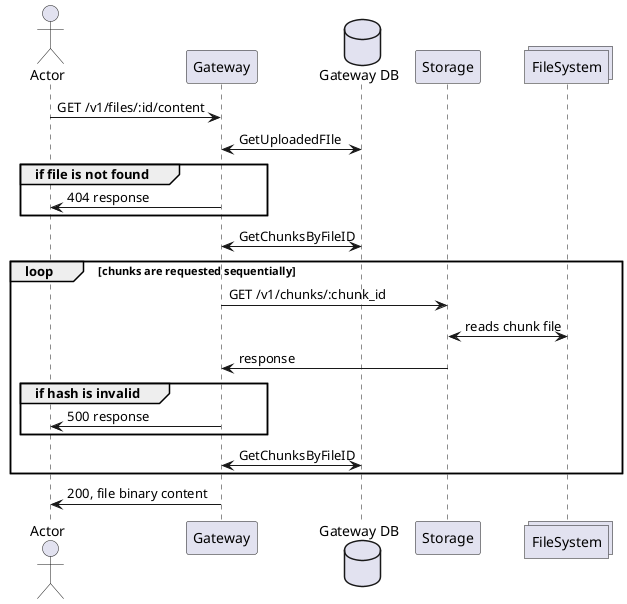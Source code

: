 GET /v1/file/:id/content
@startuml


actor       Actor           as user
participant Gateway         as gw
database    "Gateway DB"    as gw_db
participant Storage         as st
collections  FileSystem     as fs

user -> gw : GET /v1/files/:id/content
gw <-> gw_db : GetUploadedFIle
group if file is not found
    gw -> user: 404 response
end
gw <-> gw_db : GetChunksByFileID

loop chunks are requested sequentially
    gw -> st : GET /v1/chunks/:chunk_id
    st <-> fs : reads chunk file
    st -> gw : response
    group if hash is invalid
        gw -> user: 500 response
    end
    gw <-> gw_db : GetChunksByFileID
end
gw -> user : 200, file binary content
@enduml